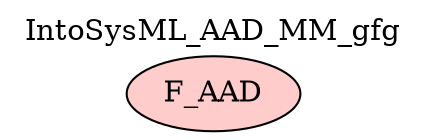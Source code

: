 digraph {graph[label=IntoSysML_AAD_MM_gfg,labelloc=tl,labelfontsize=12];
"F_AAD"[shape=oval,fillcolor="#FFCCCC",style ="filled",label="F_AAD"];

}